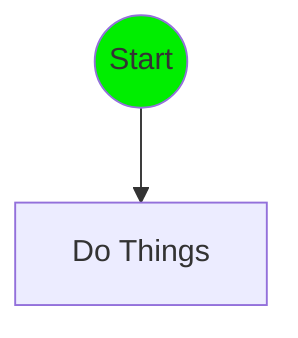 flowchart TD
node0:::executed@{ shape: circle, label: "Start"}
node1["Do Things"]
node0 --> node1
classDef executed fill:#0e0